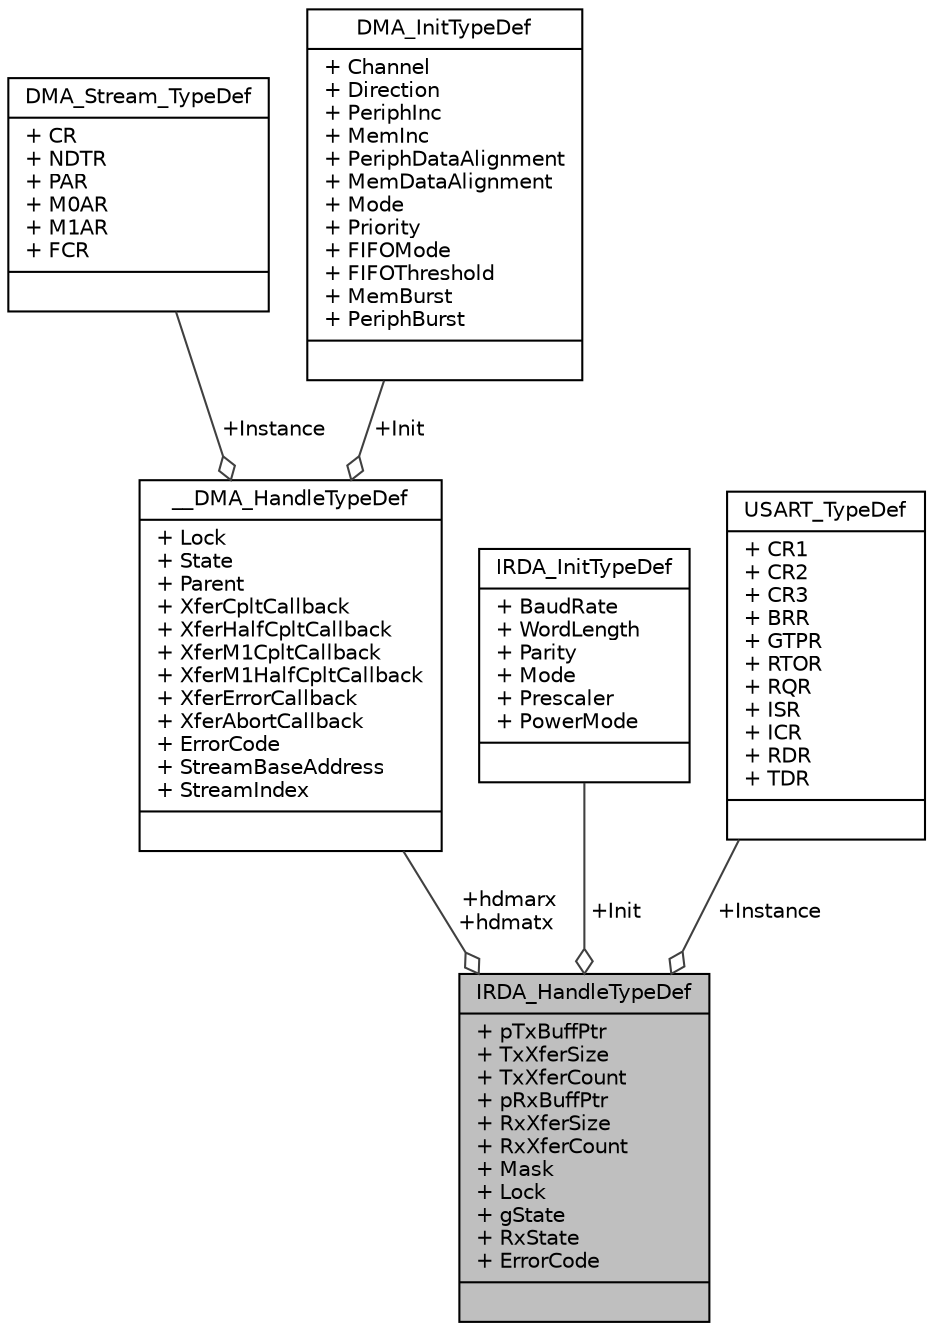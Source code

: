digraph "IRDA_HandleTypeDef"
{
  edge [fontname="Helvetica",fontsize="10",labelfontname="Helvetica",labelfontsize="10"];
  node [fontname="Helvetica",fontsize="10",shape=record];
  Node1 [label="{IRDA_HandleTypeDef\n|+ pTxBuffPtr\l+ TxXferSize\l+ TxXferCount\l+ pRxBuffPtr\l+ RxXferSize\l+ RxXferCount\l+ Mask\l+ Lock\l+ gState\l+ RxState\l+ ErrorCode\l|}",height=0.2,width=0.4,color="black", fillcolor="grey75", style="filled", fontcolor="black"];
  Node2 -> Node1 [color="grey25",fontsize="10",style="solid",label=" +hdmarx\n+hdmatx" ,arrowhead="odiamond",fontname="Helvetica"];
  Node2 [label="{__DMA_HandleTypeDef\n|+ Lock\l+ State\l+ Parent\l+ XferCpltCallback\l+ XferHalfCpltCallback\l+ XferM1CpltCallback\l+ XferM1HalfCpltCallback\l+ XferErrorCallback\l+ XferAbortCallback\l+ ErrorCode\l+ StreamBaseAddress\l+ StreamIndex\l|}",height=0.2,width=0.4,color="black", fillcolor="white", style="filled",URL="$struct_____d_m_a___handle_type_def.html",tooltip="DMA handle Structure definition. "];
  Node3 -> Node2 [color="grey25",fontsize="10",style="solid",label=" +Instance" ,arrowhead="odiamond",fontname="Helvetica"];
  Node3 [label="{DMA_Stream_TypeDef\n|+ CR\l+ NDTR\l+ PAR\l+ M0AR\l+ M1AR\l+ FCR\l|}",height=0.2,width=0.4,color="black", fillcolor="white", style="filled",URL="$struct_d_m_a___stream___type_def.html",tooltip="DMA Controller. "];
  Node4 -> Node2 [color="grey25",fontsize="10",style="solid",label=" +Init" ,arrowhead="odiamond",fontname="Helvetica"];
  Node4 [label="{DMA_InitTypeDef\n|+ Channel\l+ Direction\l+ PeriphInc\l+ MemInc\l+ PeriphDataAlignment\l+ MemDataAlignment\l+ Mode\l+ Priority\l+ FIFOMode\l+ FIFOThreshold\l+ MemBurst\l+ PeriphBurst\l|}",height=0.2,width=0.4,color="black", fillcolor="white", style="filled",URL="$struct_d_m_a___init_type_def.html",tooltip="DMA Configuration Structure definition. "];
  Node5 -> Node1 [color="grey25",fontsize="10",style="solid",label=" +Init" ,arrowhead="odiamond",fontname="Helvetica"];
  Node5 [label="{IRDA_InitTypeDef\n|+ BaudRate\l+ WordLength\l+ Parity\l+ Mode\l+ Prescaler\l+ PowerMode\l|}",height=0.2,width=0.4,color="black", fillcolor="white", style="filled",URL="$struct_i_r_d_a___init_type_def.html",tooltip="IRDA Init Structure definition. "];
  Node6 -> Node1 [color="grey25",fontsize="10",style="solid",label=" +Instance" ,arrowhead="odiamond",fontname="Helvetica"];
  Node6 [label="{USART_TypeDef\n|+ CR1\l+ CR2\l+ CR3\l+ BRR\l+ GTPR\l+ RTOR\l+ RQR\l+ ISR\l+ ICR\l+ RDR\l+ TDR\l|}",height=0.2,width=0.4,color="black", fillcolor="white", style="filled",URL="$struct_u_s_a_r_t___type_def.html",tooltip="Universal Synchronous Asynchronous Receiver Transmitter. "];
}
